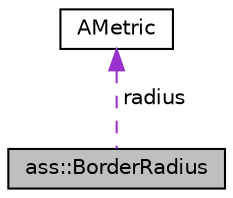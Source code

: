 digraph "ass::BorderRadius"
{
 // LATEX_PDF_SIZE
  edge [fontname="Helvetica",fontsize="10",labelfontname="Helvetica",labelfontsize="10"];
  node [fontname="Helvetica",fontsize="10",shape=record];
  Node1 [label="ass::BorderRadius",height=0.2,width=0.4,color="black", fillcolor="grey75", style="filled", fontcolor="black",tooltip="Controls border radius."];
  Node2 -> Node1 [dir="back",color="darkorchid3",fontsize="10",style="dashed",label=" radius" ,fontname="Helvetica"];
  Node2 [label="AMetric",height=0.2,width=0.4,color="black", fillcolor="white", style="filled",URL="$classAMetric.html",tooltip="Stores dimensions in scalable units (dp, pt, etc...)."];
}
